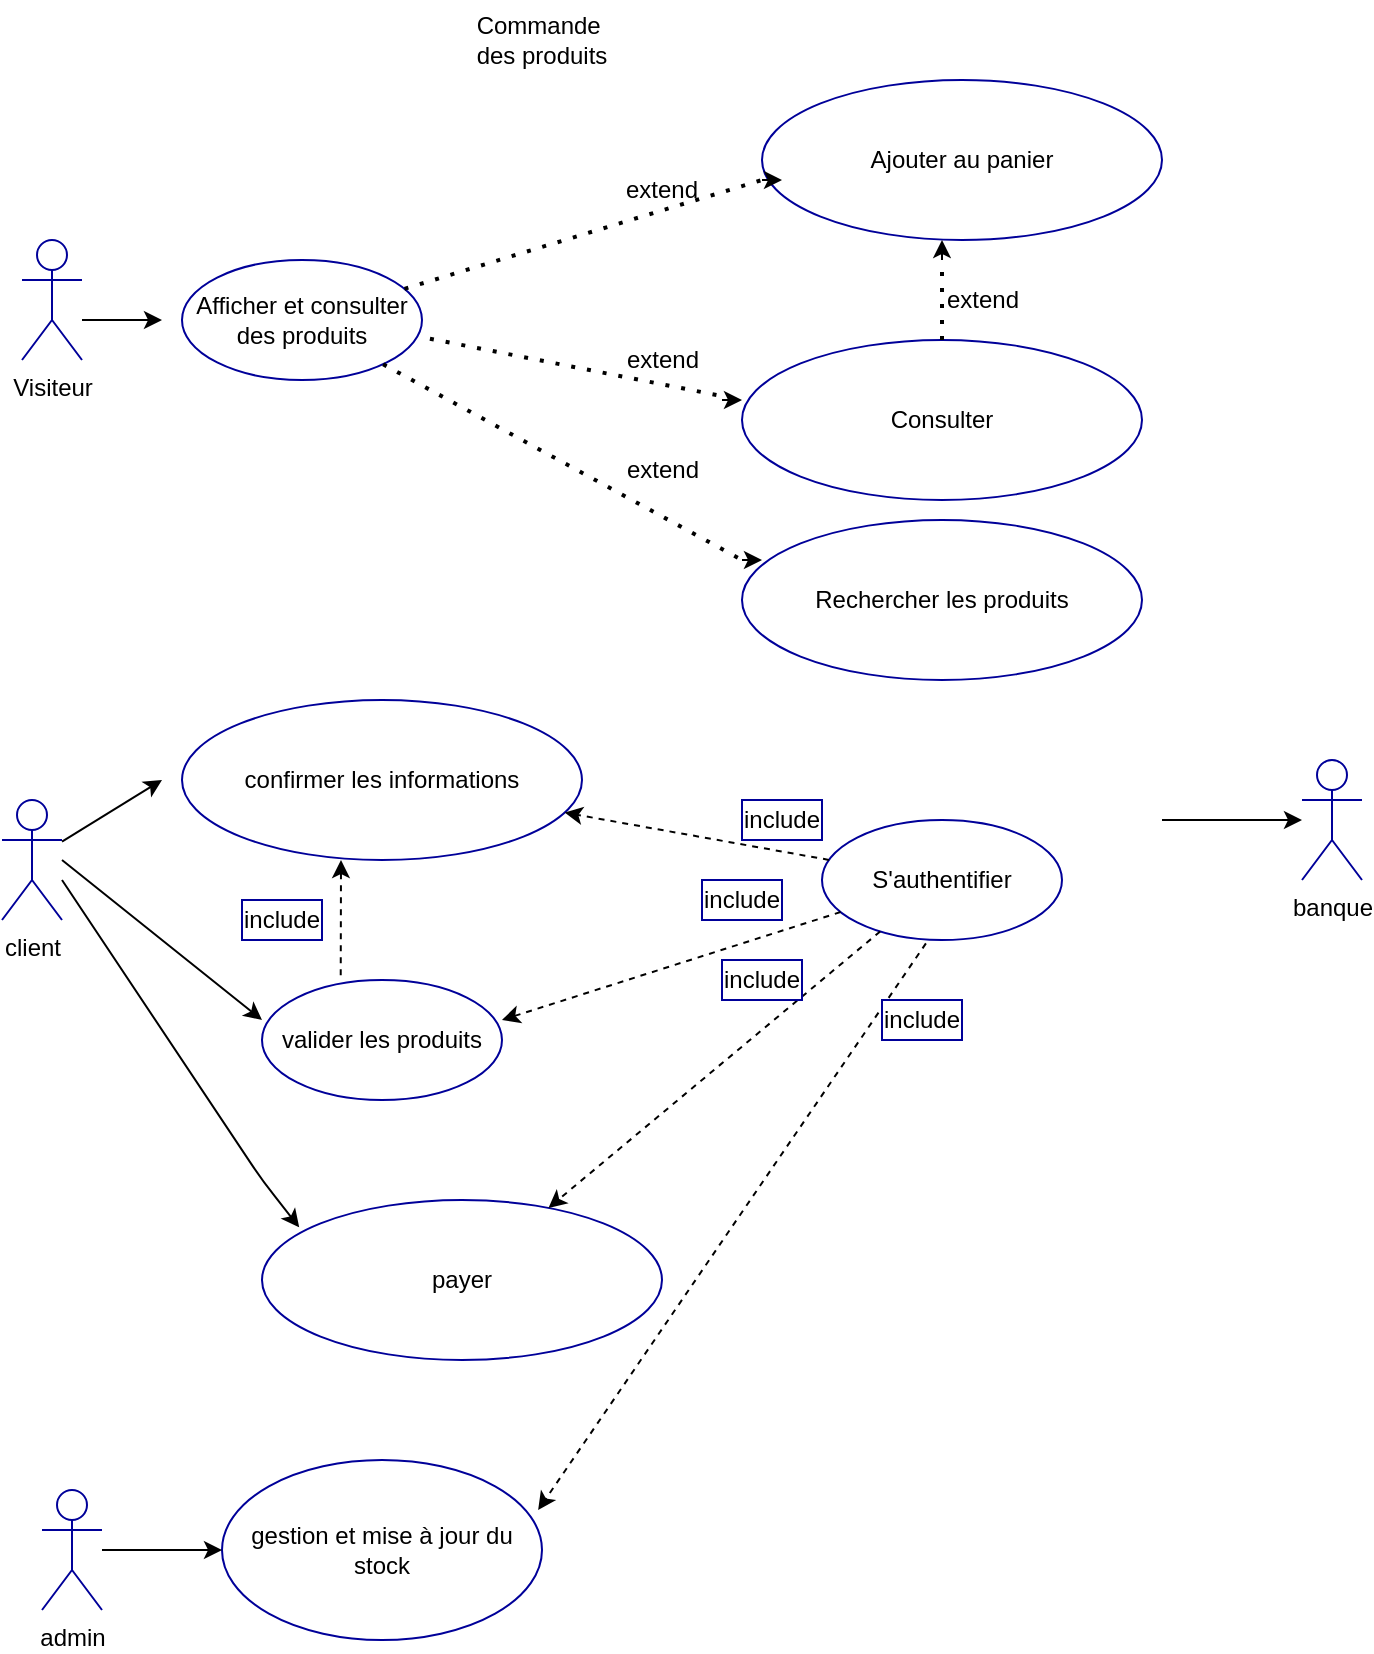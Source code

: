 <mxfile>
    <diagram id="g8NQyCKhctxddYFtt-D-" name="Page-1">
        <mxGraphModel dx="1426" dy="433" grid="1" gridSize="10" guides="1" tooltips="1" connect="1" arrows="1" fold="1" page="1" pageScale="1" pageWidth="850" pageHeight="1100" background="none" math="0" shadow="0">
            <root>
                <mxCell id="0"/>
                <mxCell id="1" parent="0"/>
                <mxCell id="24" style="edgeStyle=none;html=1;" parent="1" edge="1">
                    <mxGeometry relative="1" as="geometry">
                        <mxPoint x="-770" y="160" as="targetPoint"/>
                        <mxPoint x="-810" y="160" as="sourcePoint"/>
                        <Array as="points">
                            <mxPoint x="-800" y="160"/>
                            <mxPoint x="-780" y="160"/>
                            <mxPoint x="-770" y="160"/>
                        </Array>
                    </mxGeometry>
                </mxCell>
                <mxCell id="12" value="Visiteur" style="shape=umlActor;verticalLabelPosition=bottom;verticalAlign=top;html=1;outlineConnect=0;strokeColor=#000099;" parent="1" vertex="1">
                    <mxGeometry x="-840" y="120" width="30" height="60" as="geometry"/>
                </mxCell>
                <mxCell id="13" value="client" style="shape=umlActor;verticalLabelPosition=bottom;verticalAlign=top;html=1;outlineConnect=0;strokeColor=#000099;" parent="1" vertex="1">
                    <mxGeometry x="-850" y="400" width="30" height="60" as="geometry"/>
                </mxCell>
                <mxCell id="26" style="edgeStyle=none;html=1;entryX=0;entryY=0.333;entryDx=0;entryDy=0;entryPerimeter=0;" parent="1" target="30" edge="1">
                    <mxGeometry relative="1" as="geometry">
                        <mxPoint x="-760" y="470" as="targetPoint"/>
                        <mxPoint x="-820" y="430" as="sourcePoint"/>
                        <Array as="points">
                            <mxPoint x="-770" y="470"/>
                        </Array>
                    </mxGeometry>
                </mxCell>
                <mxCell id="15" value="banque" style="shape=umlActor;verticalLabelPosition=bottom;verticalAlign=top;html=1;outlineConnect=0;strokeColor=#000099;" parent="1" vertex="1">
                    <mxGeometry x="-200" y="380" width="30" height="60" as="geometry"/>
                </mxCell>
                <mxCell id="23" value="Commande&amp;nbsp;&lt;br&gt;des produits" style="text;align=center;html=1;verticalAlign=middle;whiteSpace=wrap;rounded=0;" parent="1" vertex="1">
                    <mxGeometry x="-640" width="120" height="40" as="geometry"/>
                </mxCell>
                <mxCell id="27" value="Afficher et consulter des produits" style="ellipse;whiteSpace=wrap;html=1;strokeColor=#000099;" parent="1" vertex="1">
                    <mxGeometry x="-760" y="130" width="120" height="60" as="geometry"/>
                </mxCell>
                <mxCell id="55" value="" style="edgeStyle=none;html=1;" parent="1" edge="1">
                    <mxGeometry relative="1" as="geometry">
                        <mxPoint x="-770" y="380" as="sourcePoint"/>
                        <mxPoint x="-770" y="380" as="targetPoint"/>
                    </mxGeometry>
                </mxCell>
                <mxCell id="28" value="S'authentifier" style="ellipse;whiteSpace=wrap;html=1;strokeColor=#000099;" parent="1" vertex="1">
                    <mxGeometry x="-440" y="410" width="120" height="60" as="geometry"/>
                </mxCell>
                <mxCell id="30" value="valider les produits" style="ellipse;whiteSpace=wrap;html=1;strokeColor=#000099;" parent="1" vertex="1">
                    <mxGeometry x="-720" y="490" width="120" height="60" as="geometry"/>
                </mxCell>
                <mxCell id="35" value="include" style="rounded=0;whiteSpace=wrap;html=1;strokeColor=#000099;" parent="1" vertex="1">
                    <mxGeometry x="-730" y="450" width="40" height="20" as="geometry"/>
                </mxCell>
                <mxCell id="36" value="Ajouter au panier" style="ellipse;whiteSpace=wrap;html=1;strokeColor=#000099;" parent="1" vertex="1">
                    <mxGeometry x="-470" y="40" width="200" height="80" as="geometry"/>
                </mxCell>
                <mxCell id="37" value="Rechercher les produits" style="ellipse;whiteSpace=wrap;html=1;strokeColor=#000099;" parent="1" vertex="1">
                    <mxGeometry x="-480" y="260" width="200" height="80" as="geometry"/>
                </mxCell>
                <mxCell id="38" value="Consulter" style="ellipse;whiteSpace=wrap;html=1;strokeColor=#000099;" parent="1" vertex="1">
                    <mxGeometry x="-480" y="170" width="200" height="80" as="geometry"/>
                </mxCell>
                <mxCell id="39" value="confirmer les informations" style="ellipse;whiteSpace=wrap;html=1;strokeColor=#000099;" parent="1" vertex="1">
                    <mxGeometry x="-760" y="350" width="200" height="80" as="geometry"/>
                </mxCell>
                <mxCell id="40" value="payer" style="ellipse;whiteSpace=wrap;html=1;strokeColor=#000099;" parent="1" vertex="1">
                    <mxGeometry x="-720" y="600" width="200" height="80" as="geometry"/>
                </mxCell>
                <mxCell id="46" value="" style="endArrow=none;dashed=1;html=1;dashPattern=1 3;strokeWidth=2;" parent="1" source="27" edge="1">
                    <mxGeometry width="50" height="50" relative="1" as="geometry">
                        <mxPoint x="-630" y="80" as="sourcePoint"/>
                        <mxPoint x="-470" y="90" as="targetPoint"/>
                        <Array as="points"/>
                    </mxGeometry>
                </mxCell>
                <mxCell id="47" value="" style="endArrow=none;dashed=1;html=1;dashPattern=1 3;strokeWidth=2;exitX=1.033;exitY=0.656;exitDx=0;exitDy=0;exitPerimeter=0;" parent="1" source="27" edge="1">
                    <mxGeometry width="50" height="50" relative="1" as="geometry">
                        <mxPoint x="-640" y="140" as="sourcePoint"/>
                        <mxPoint x="-480" y="200" as="targetPoint"/>
                    </mxGeometry>
                </mxCell>
                <mxCell id="48" value="" style="endArrow=none;dashed=1;html=1;dashPattern=1 3;strokeWidth=2;" parent="1" source="27" edge="1">
                    <mxGeometry width="50" height="50" relative="1" as="geometry">
                        <mxPoint x="-630" y="215" as="sourcePoint"/>
                        <mxPoint x="-480" y="280" as="targetPoint"/>
                    </mxGeometry>
                </mxCell>
                <mxCell id="56" style="edgeStyle=none;html=1;" parent="1" source="13" edge="1">
                    <mxGeometry relative="1" as="geometry">
                        <mxPoint x="-770" y="390" as="targetPoint"/>
                        <mxPoint x="-800" y="540" as="sourcePoint"/>
                        <Array as="points"/>
                    </mxGeometry>
                </mxCell>
                <mxCell id="59" value="" style="endArrow=classic;html=1;" parent="1" edge="1">
                    <mxGeometry width="50" height="50" relative="1" as="geometry">
                        <mxPoint x="-490" y="200" as="sourcePoint"/>
                        <mxPoint x="-480" y="200" as="targetPoint"/>
                    </mxGeometry>
                </mxCell>
                <mxCell id="60" value="" style="endArrow=classic;html=1;" parent="1" edge="1">
                    <mxGeometry width="50" height="50" relative="1" as="geometry">
                        <mxPoint x="-490" y="200" as="sourcePoint"/>
                        <mxPoint x="-490" y="200" as="targetPoint"/>
                        <Array as="points">
                            <mxPoint x="-490" y="200"/>
                        </Array>
                    </mxGeometry>
                </mxCell>
                <mxCell id="61" value="" style="endArrow=classic;html=1;" parent="1" edge="1">
                    <mxGeometry width="50" height="50" relative="1" as="geometry">
                        <mxPoint x="-490" y="120" as="sourcePoint"/>
                        <mxPoint x="-490" y="120" as="targetPoint"/>
                        <Array as="points">
                            <mxPoint x="-490" y="120"/>
                        </Array>
                    </mxGeometry>
                </mxCell>
                <mxCell id="62" value="" style="endArrow=classic;html=1;" parent="1" edge="1">
                    <mxGeometry width="50" height="50" relative="1" as="geometry">
                        <mxPoint x="-470" y="90" as="sourcePoint"/>
                        <mxPoint x="-460" y="90" as="targetPoint"/>
                    </mxGeometry>
                </mxCell>
                <mxCell id="63" value="" style="endArrow=classic;html=1;" parent="1" edge="1">
                    <mxGeometry width="50" height="50" relative="1" as="geometry">
                        <mxPoint x="-480" y="280" as="sourcePoint"/>
                        <mxPoint x="-470" y="280" as="targetPoint"/>
                    </mxGeometry>
                </mxCell>
                <mxCell id="64" value="" style="endArrow=classic;html=1;" parent="1" edge="1">
                    <mxGeometry width="50" height="50" relative="1" as="geometry">
                        <mxPoint x="-490" y="400" as="sourcePoint"/>
                        <mxPoint x="-490" y="400" as="targetPoint"/>
                    </mxGeometry>
                </mxCell>
                <mxCell id="67" value="admin" style="shape=umlActor;verticalLabelPosition=bottom;verticalAlign=top;html=1;outlineConnect=0;strokeColor=#000099;" parent="1" vertex="1">
                    <mxGeometry x="-830" y="745" width="30" height="60" as="geometry"/>
                </mxCell>
                <mxCell id="107" value="" style="endArrow=classic;html=1;exitX=0.328;exitY=-0.039;exitDx=0;exitDy=0;exitPerimeter=0;dashed=1;" parent="1" edge="1" source="30">
                    <mxGeometry width="50" height="50" relative="1" as="geometry">
                        <mxPoint x="-680.5" y="440" as="sourcePoint"/>
                        <mxPoint x="-680.5" y="430" as="targetPoint"/>
                    </mxGeometry>
                </mxCell>
                <mxCell id="110" value="gestion et mise à jour du stock" style="ellipse;whiteSpace=wrap;html=1;strokeColor=#000099;" parent="1" vertex="1">
                    <mxGeometry x="-740" y="730" width="160" height="90" as="geometry"/>
                </mxCell>
                <mxCell id="111" value="" style="endArrow=classic;html=1;entryX=0;entryY=0.5;entryDx=0;entryDy=0;" parent="1" source="67" edge="1" target="110">
                    <mxGeometry width="50" height="50" relative="1" as="geometry">
                        <mxPoint x="-480" y="710" as="sourcePoint"/>
                        <mxPoint x="-770" y="670" as="targetPoint"/>
                    </mxGeometry>
                </mxCell>
                <mxCell id="114" value="" style="endArrow=classic;html=1;" parent="1" target="15" edge="1">
                    <mxGeometry width="50" height="50" relative="1" as="geometry">
                        <mxPoint x="-270" y="410" as="sourcePoint"/>
                        <mxPoint x="-200" y="370" as="targetPoint"/>
                    </mxGeometry>
                </mxCell>
                <mxCell id="115" value="extend" style="text;strokeColor=none;align=center;fillColor=none;html=1;verticalAlign=middle;whiteSpace=wrap;rounded=0;" parent="1" vertex="1">
                    <mxGeometry x="-550" y="80" width="60" height="30" as="geometry"/>
                </mxCell>
                <mxCell id="118" value="" style="endArrow=none;dashed=1;html=1;dashPattern=1 3;strokeWidth=2;exitX=0.5;exitY=0;exitDx=0;exitDy=0;" parent="1" source="38" edge="1">
                    <mxGeometry width="50" height="50" relative="1" as="geometry">
                        <mxPoint x="-380" y="160" as="sourcePoint"/>
                        <mxPoint x="-380" y="130" as="targetPoint"/>
                    </mxGeometry>
                </mxCell>
                <mxCell id="119" value="" style="endArrow=classic;html=1;" parent="1" edge="1">
                    <mxGeometry width="50" height="50" relative="1" as="geometry">
                        <mxPoint x="-380" y="130" as="sourcePoint"/>
                        <mxPoint x="-380" y="120" as="targetPoint"/>
                        <Array as="points">
                            <mxPoint x="-380" y="120"/>
                        </Array>
                    </mxGeometry>
                </mxCell>
                <mxCell id="120" value="extend" style="text;html=1;align=center;verticalAlign=middle;resizable=0;points=[];autosize=1;strokeColor=none;fillColor=none;" parent="1" vertex="1">
                    <mxGeometry x="-390" y="135" width="60" height="30" as="geometry"/>
                </mxCell>
                <mxCell id="123" value="extend" style="text;html=1;align=center;verticalAlign=middle;resizable=0;points=[];autosize=1;strokeColor=none;fillColor=none;" parent="1" vertex="1">
                    <mxGeometry x="-550" y="165" width="60" height="30" as="geometry"/>
                </mxCell>
                <mxCell id="124" value="extend" style="text;html=1;align=center;verticalAlign=middle;resizable=0;points=[];autosize=1;strokeColor=none;fillColor=none;" parent="1" vertex="1">
                    <mxGeometry x="-550" y="220" width="60" height="30" as="geometry"/>
                </mxCell>
                <mxCell id="137" value="" style="edgeStyle=none;html=1;dashed=1;" edge="1" parent="1" source="28" target="40">
                    <mxGeometry relative="1" as="geometry"/>
                </mxCell>
                <mxCell id="139" value="" style="edgeStyle=none;html=1;dashed=1;entryX=1;entryY=0.333;entryDx=0;entryDy=0;entryPerimeter=0;" edge="1" parent="1" source="28" target="30">
                    <mxGeometry relative="1" as="geometry">
                        <mxPoint x="-560" y="490" as="targetPoint"/>
                    </mxGeometry>
                </mxCell>
                <mxCell id="125" value="include" style="rounded=0;whiteSpace=wrap;html=1;strokeColor=#000099;" parent="1" vertex="1">
                    <mxGeometry x="-500" y="440" width="40" height="20" as="geometry"/>
                </mxCell>
                <mxCell id="131" value="" style="edgeStyle=none;html=1;dashed=1;" edge="1" parent="1" source="28" target="39">
                    <mxGeometry relative="1" as="geometry"/>
                </mxCell>
                <mxCell id="127" value="include" style="rounded=0;whiteSpace=wrap;html=1;strokeColor=#000099;" parent="1" vertex="1">
                    <mxGeometry x="-480" y="400" width="40" height="20" as="geometry"/>
                </mxCell>
                <mxCell id="135" style="edgeStyle=none;html=1;entryX=0.093;entryY=0.171;entryDx=0;entryDy=0;entryPerimeter=0;" edge="1" parent="1" target="40">
                    <mxGeometry relative="1" as="geometry">
                        <mxPoint x="-700" y="639.98" as="targetPoint"/>
                        <mxPoint x="-820" y="440" as="sourcePoint"/>
                        <Array as="points">
                            <mxPoint x="-720" y="590"/>
                        </Array>
                    </mxGeometry>
                </mxCell>
                <mxCell id="140" value="include" style="rounded=0;whiteSpace=wrap;html=1;strokeColor=#000099;" vertex="1" parent="1">
                    <mxGeometry x="-490" y="480" width="40" height="20" as="geometry"/>
                </mxCell>
                <mxCell id="144" value="" style="edgeStyle=none;html=1;dashed=1;entryX=0.988;entryY=0.278;entryDx=0;entryDy=0;entryPerimeter=0;exitX=0.433;exitY=1.028;exitDx=0;exitDy=0;exitPerimeter=0;" edge="1" parent="1" source="28" target="110">
                    <mxGeometry relative="1" as="geometry">
                        <mxPoint x="-398" y="710" as="targetPoint"/>
                    </mxGeometry>
                </mxCell>
                <mxCell id="142" value="include" style="rounded=0;whiteSpace=wrap;html=1;strokeColor=#000099;" vertex="1" parent="1">
                    <mxGeometry x="-410" y="500" width="40" height="20" as="geometry"/>
                </mxCell>
            </root>
        </mxGraphModel>
    </diagram>
</mxfile>